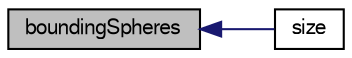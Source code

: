 digraph "boundingSpheres"
{
  bgcolor="transparent";
  edge [fontname="FreeSans",fontsize="10",labelfontname="FreeSans",labelfontsize="10"];
  node [fontname="FreeSans",fontsize="10",shape=record];
  rankdir="LR";
  Node378 [label="boundingSpheres",height=0.2,width=0.4,color="black", fillcolor="grey75", style="filled", fontcolor="black"];
  Node378 -> Node379 [dir="back",color="midnightblue",fontsize="10",style="solid",fontname="FreeSans"];
  Node379 [label="size",height=0.2,width=0.4,color="black",URL="$a25254.html#a03bc1200aac252c4d3e18657d700b71c",tooltip="Range of local indices that can be returned. "];
}

